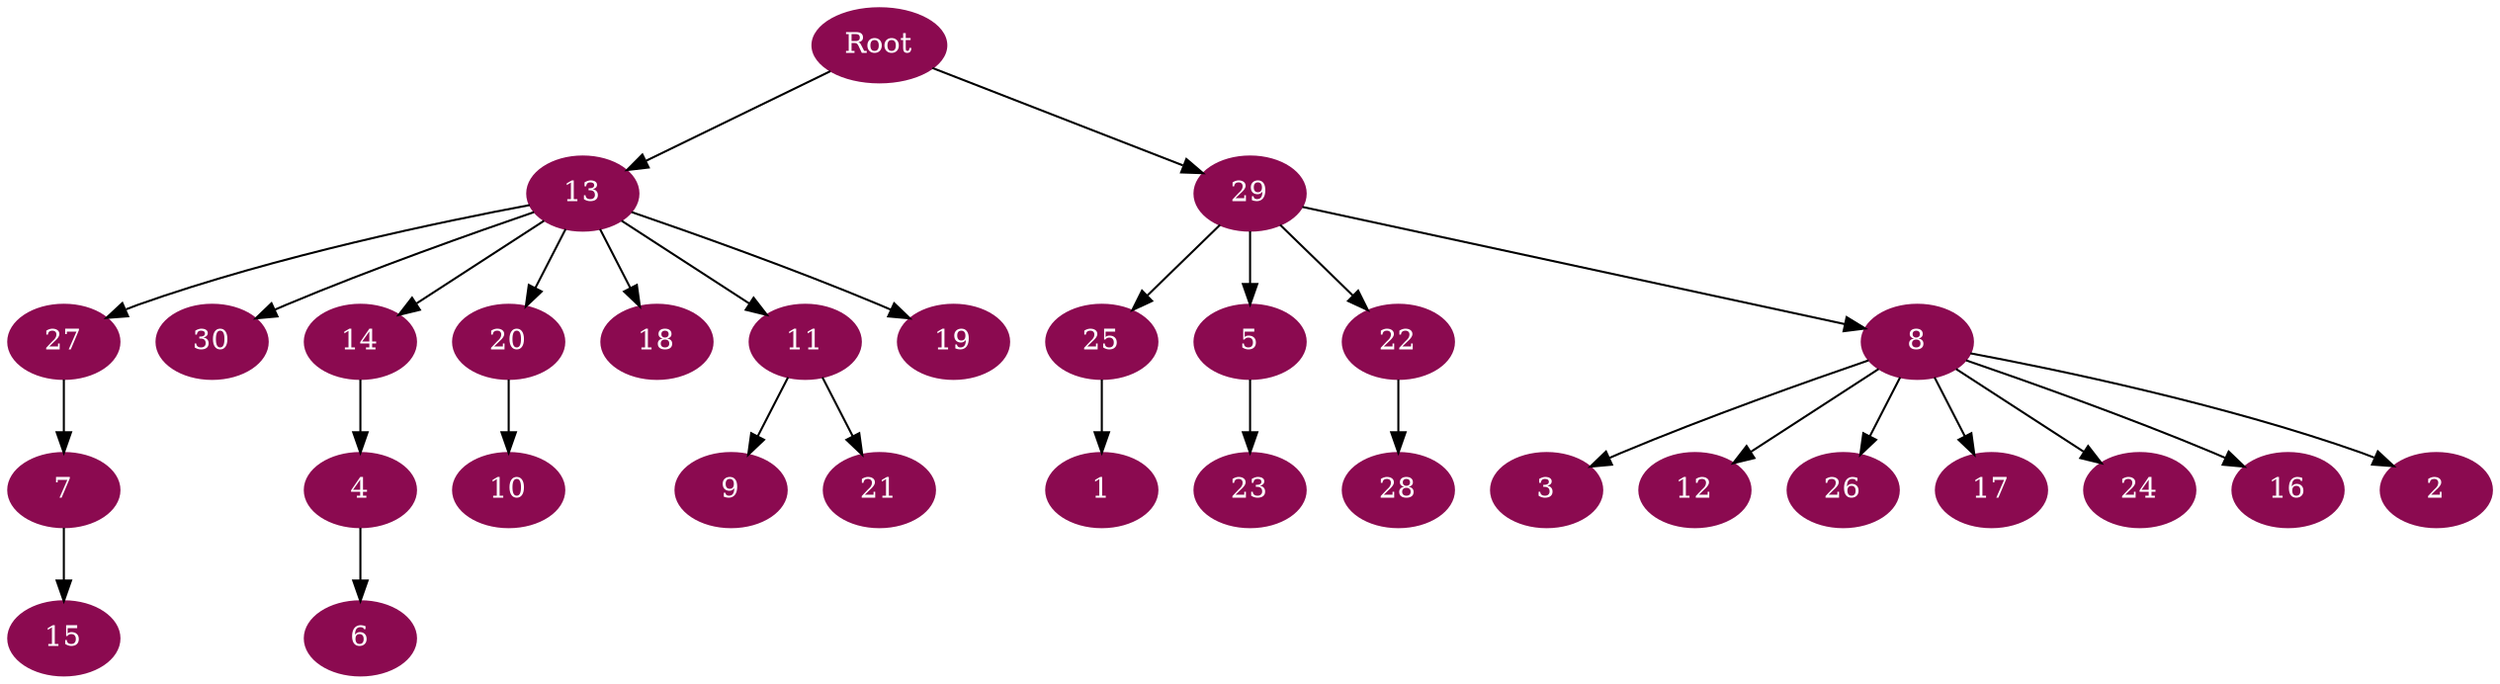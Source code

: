 digraph G {
node [color=deeppink4, style=filled, fontcolor=white];
Root -> 13;
13 -> 27;
27 -> 7;
7 -> 15;
13 -> 30;
13 -> 14;
14 -> 4;
4 -> 6;
13 -> 20;
20 -> 10;
13 -> 18;
13 -> 11;
11 -> 9;
11 -> 21;
13 -> 19;
Root -> 29;
29 -> 25;
25 -> 1;
29 -> 5;
5 -> 23;
29 -> 22;
22 -> 28;
29 -> 8;
8 -> 3;
8 -> 12;
8 -> 26;
8 -> 17;
8 -> 24;
8 -> 16;
8 -> 2;
}
